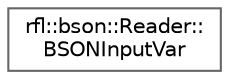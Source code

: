 digraph "类继承关系图"
{
 // LATEX_PDF_SIZE
  bgcolor="transparent";
  edge [fontname=Helvetica,fontsize=10,labelfontname=Helvetica,labelfontsize=10];
  node [fontname=Helvetica,fontsize=10,shape=box,height=0.2,width=0.4];
  rankdir="LR";
  Node0 [id="Node000000",label="rfl::bson::Reader::\lBSONInputVar",height=0.2,width=0.4,color="grey40", fillcolor="white", style="filled",URL="$structrfl_1_1bson_1_1_reader_1_1_b_s_o_n_input_var.html",tooltip=" "];
}
